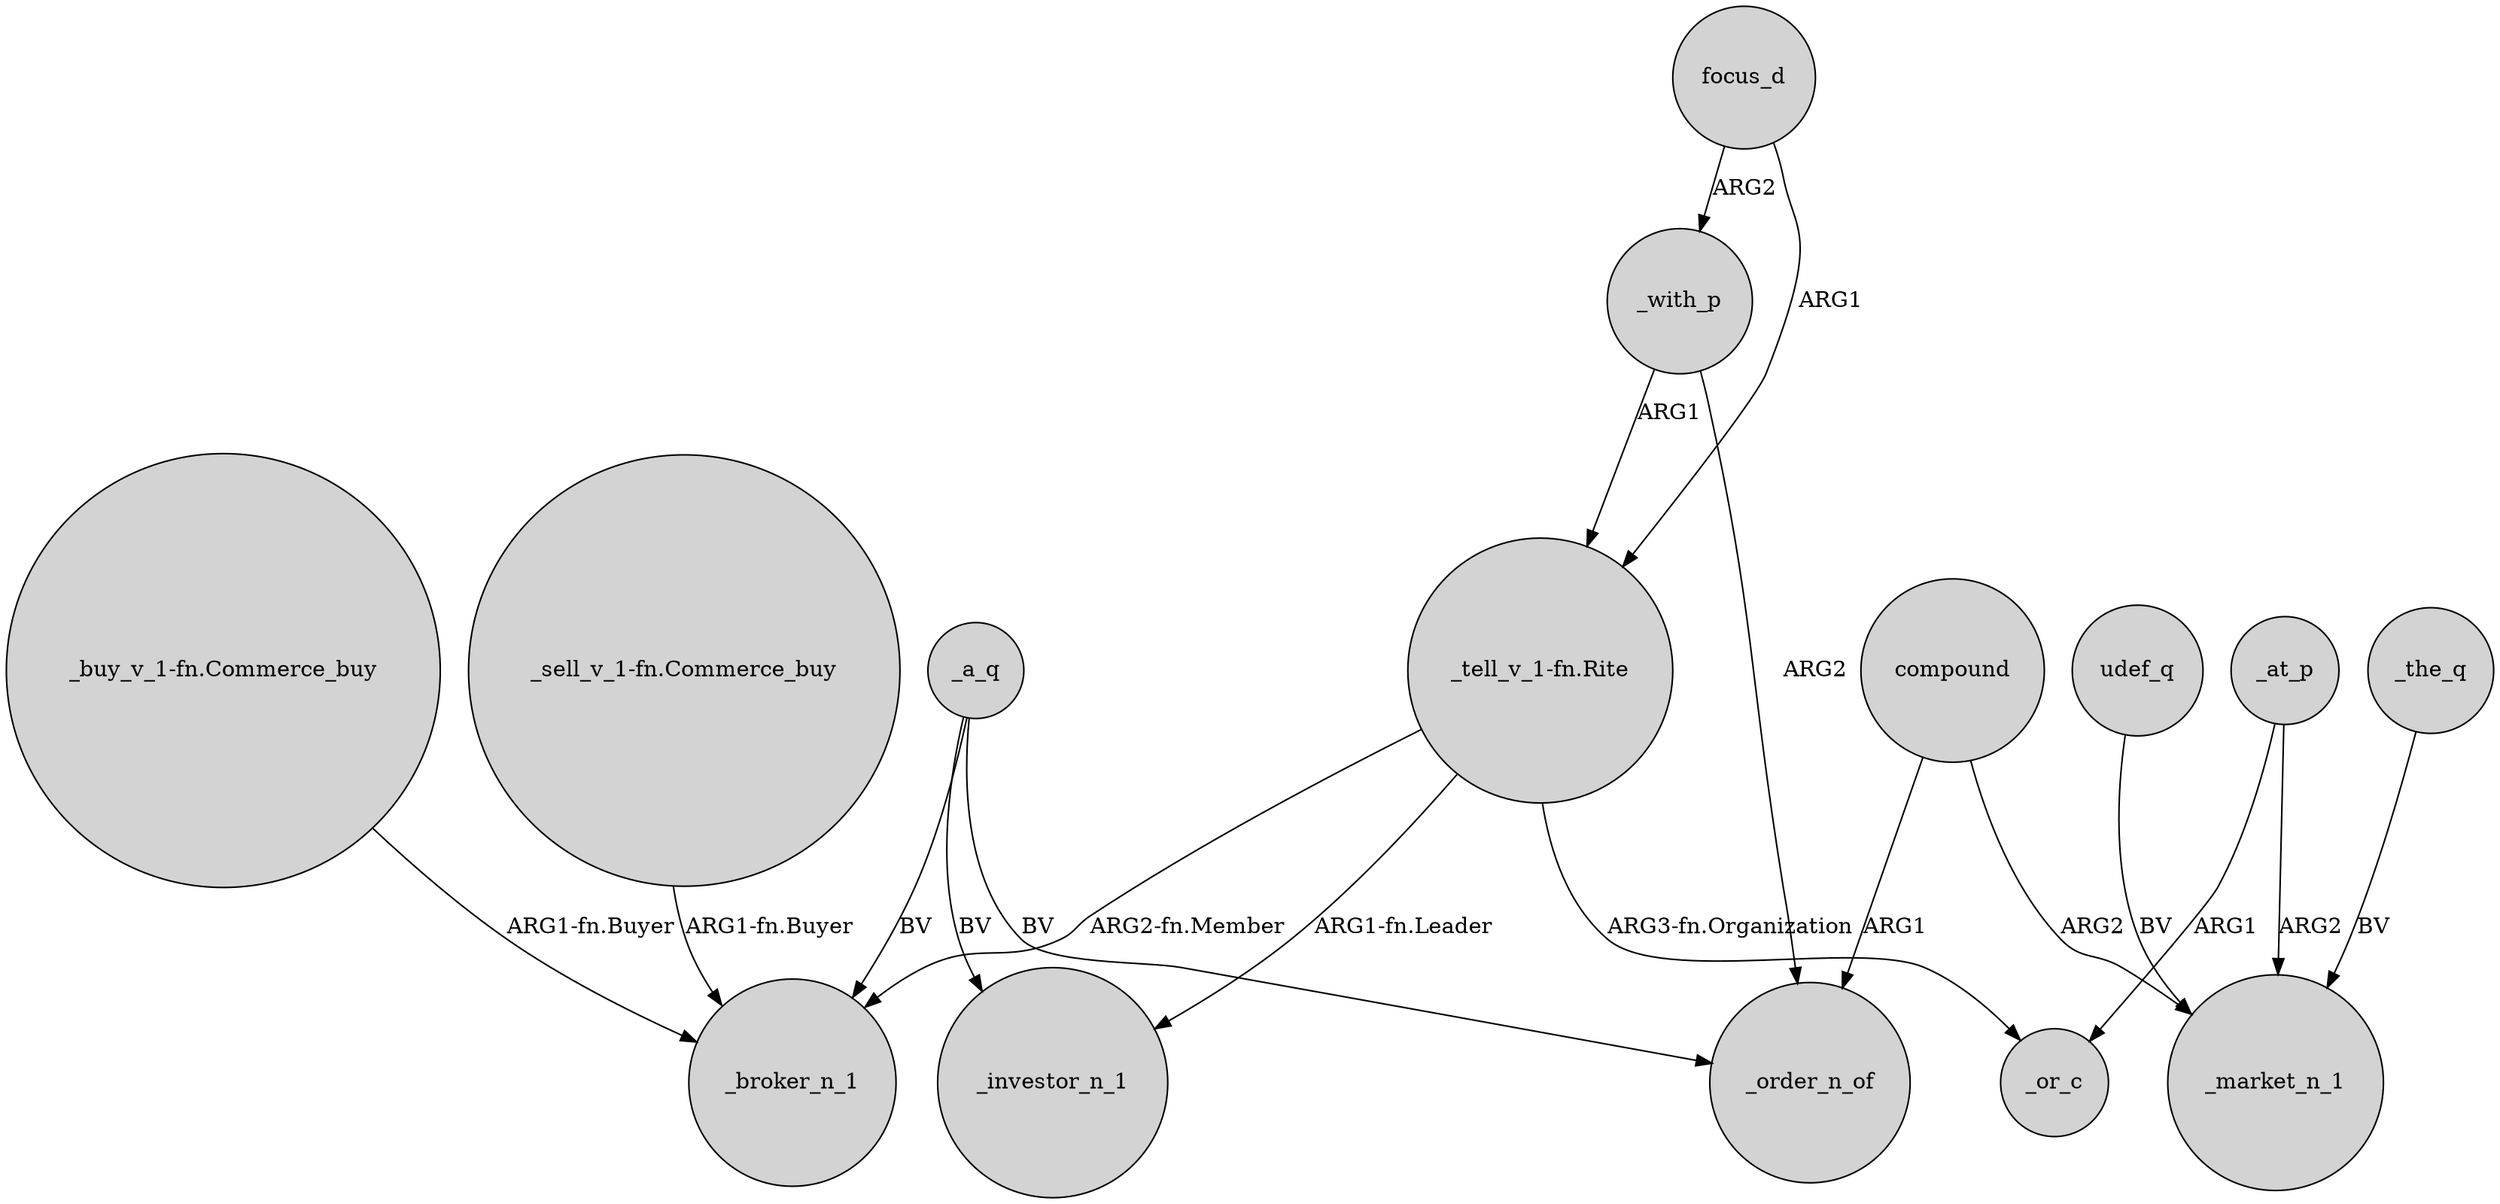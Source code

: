 digraph {
	node [shape=circle style=filled]
	"_buy_v_1-fn.Commerce_buy" -> _broker_n_1 [label="ARG1-fn.Buyer"]
	compound -> _order_n_of [label=ARG1]
	"_sell_v_1-fn.Commerce_buy" -> _broker_n_1 [label="ARG1-fn.Buyer"]
	udef_q -> _market_n_1 [label=BV]
	_with_p -> _order_n_of [label=ARG2]
	_a_q -> _broker_n_1 [label=BV]
	_a_q -> _order_n_of [label=BV]
	"_tell_v_1-fn.Rite" -> _broker_n_1 [label="ARG2-fn.Member"]
	"_tell_v_1-fn.Rite" -> _or_c [label="ARG3-fn.Organization"]
	focus_d -> _with_p [label=ARG2]
	"_tell_v_1-fn.Rite" -> _investor_n_1 [label="ARG1-fn.Leader"]
	_at_p -> _or_c [label=ARG1]
	_the_q -> _market_n_1 [label=BV]
	focus_d -> "_tell_v_1-fn.Rite" [label=ARG1]
	compound -> _market_n_1 [label=ARG2]
	_at_p -> _market_n_1 [label=ARG2]
	_a_q -> _investor_n_1 [label=BV]
	_with_p -> "_tell_v_1-fn.Rite" [label=ARG1]
}
